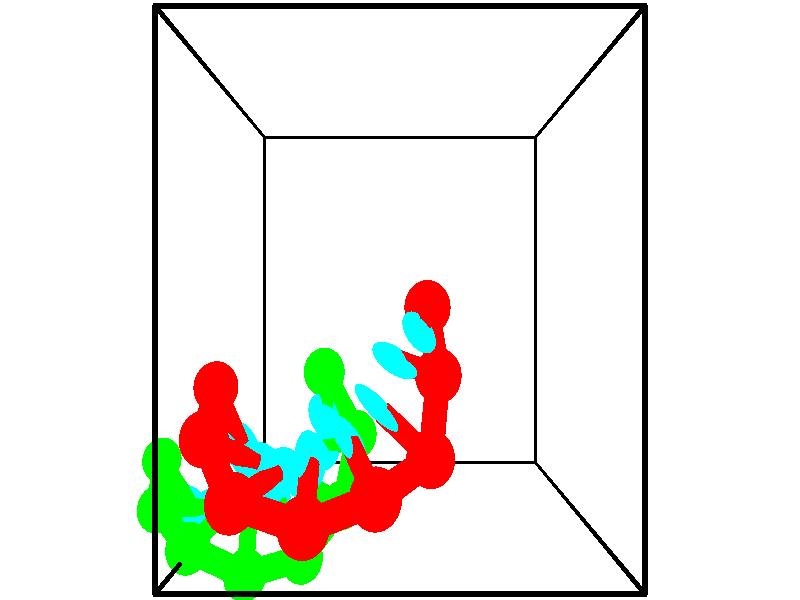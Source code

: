 // switches for output
#declare DRAW_BASES = 1; // possible values are 0, 1; only relevant for DNA ribbons
#declare DRAW_BASES_TYPE = 3; // possible values are 1, 2, 3; only relevant for DNA ribbons
#declare DRAW_FOG = 0; // set to 1 to enable fog

#include "colors.inc"

#include "transforms.inc"
background { rgb <1, 1, 1>}

#default {
   normal{
       ripples 0.25
       frequency 0.20
       turbulence 0.2
       lambda 5
   }
	finish {
		phong 0.1
		phong_size 40.
	}
}

// original window dimensions: 1024x640


// camera settings

camera {
	sky <-0, 1, 0>
	up <-0, 1, 0>
	right 1.6 * <1, 0, 0>
	location <2.5, 2.5, 11.1562>
	look_at <2.5, 2.5, 2.5>
	direction <0, 0, -8.6562>
	angle 67.0682
}


# declare cpy_camera_pos = <2.5, 2.5, 11.1562>;
# if (DRAW_FOG = 1)
fog {
	fog_type 2
	up vnormalize(cpy_camera_pos)
	color rgbt<1,1,1,0.3>
	distance 1e-5
	fog_alt 3e-3
	fog_offset 4
}
# end


// LIGHTS

# declare lum = 6;
global_settings {
	ambient_light rgb lum * <0.05, 0.05, 0.05>
	max_trace_level 15
}# declare cpy_direct_light_amount = 0.25;
light_source
{	1000 * <-1, -1, 1>,
	rgb lum * cpy_direct_light_amount
	parallel
}

light_source
{	1000 * <1, 1, -1>,
	rgb lum * cpy_direct_light_amount
	parallel
}

// strand 0

// nucleotide -1

// particle -1
sphere {
	<2.798053, 2.431770, 4.599175> 0.250000
	pigment { color rgbt <1,0,0,0> }
	no_shadow
}
cylinder {
	<2.735390, 2.322197, 4.978737>,  <2.697792, 2.256453, 5.206474>, 0.100000
	pigment { color rgbt <1,0,0,0> }
	no_shadow
}
cylinder {
	<2.735390, 2.322197, 4.978737>,  <2.798053, 2.431770, 4.599175>, 0.100000
	pigment { color rgbt <1,0,0,0> }
	no_shadow
}

// particle -1
sphere {
	<2.735390, 2.322197, 4.978737> 0.100000
	pigment { color rgbt <1,0,0,0> }
	no_shadow
}
sphere {
	0, 1
	scale<0.080000,0.200000,0.300000>
	matrix <-0.639010, -0.704465, -0.308862,
		0.753077, -0.654745, -0.064685,
		-0.156657, -0.273932, 0.948904,
		2.688392, 2.240017, 5.263408>
	pigment { color rgbt <0,1,1,0> }
	no_shadow
}
cylinder {
	<2.912208, 1.821956, 4.653528>,  <2.798053, 2.431770, 4.599175>, 0.130000
	pigment { color rgbt <1,0,0,0> }
	no_shadow
}

// nucleotide -1

// particle -1
sphere {
	<2.912208, 1.821956, 4.653528> 0.250000
	pigment { color rgbt <1,0,0,0> }
	no_shadow
}
cylinder {
	<2.650146, 1.922615, 4.938469>,  <2.492909, 1.983010, 5.109434>, 0.100000
	pigment { color rgbt <1,0,0,0> }
	no_shadow
}
cylinder {
	<2.650146, 1.922615, 4.938469>,  <2.912208, 1.821956, 4.653528>, 0.100000
	pigment { color rgbt <1,0,0,0> }
	no_shadow
}

// particle -1
sphere {
	<2.650146, 1.922615, 4.938469> 0.100000
	pigment { color rgbt <1,0,0,0> }
	no_shadow
}
sphere {
	0, 1
	scale<0.080000,0.200000,0.300000>
	matrix <-0.595195, -0.752655, -0.281520,
		0.465312, -0.608428, 0.642884,
		-0.655155, 0.251647, 0.712353,
		2.453600, 1.998109, 5.152175>
	pigment { color rgbt <0,1,1,0> }
	no_shadow
}
cylinder {
	<2.813530, 1.143008, 4.970755>,  <2.912208, 1.821956, 4.653528>, 0.130000
	pigment { color rgbt <1,0,0,0> }
	no_shadow
}

// nucleotide -1

// particle -1
sphere {
	<2.813530, 1.143008, 4.970755> 0.250000
	pigment { color rgbt <1,0,0,0> }
	no_shadow
}
cylinder {
	<2.507057, 1.397202, 5.008965>,  <2.323174, 1.549718, 5.031890>, 0.100000
	pigment { color rgbt <1,0,0,0> }
	no_shadow
}
cylinder {
	<2.507057, 1.397202, 5.008965>,  <2.813530, 1.143008, 4.970755>, 0.100000
	pigment { color rgbt <1,0,0,0> }
	no_shadow
}

// particle -1
sphere {
	<2.507057, 1.397202, 5.008965> 0.100000
	pigment { color rgbt <1,0,0,0> }
	no_shadow
}
sphere {
	0, 1
	scale<0.080000,0.200000,0.300000>
	matrix <-0.642476, -0.760678, -0.092702,
		0.013752, -0.132398, 0.991101,
		-0.766182, 0.635484, 0.095524,
		2.277203, 1.587847, 5.037621>
	pigment { color rgbt <0,1,1,0> }
	no_shadow
}
cylinder {
	<2.269203, 0.937261, 5.473125>,  <2.813530, 1.143008, 4.970755>, 0.130000
	pigment { color rgbt <1,0,0,0> }
	no_shadow
}

// nucleotide -1

// particle -1
sphere {
	<2.269203, 0.937261, 5.473125> 0.250000
	pigment { color rgbt <1,0,0,0> }
	no_shadow
}
cylinder {
	<2.100449, 1.145454, 5.176178>,  <1.999196, 1.270370, 4.998010>, 0.100000
	pigment { color rgbt <1,0,0,0> }
	no_shadow
}
cylinder {
	<2.100449, 1.145454, 5.176178>,  <2.269203, 0.937261, 5.473125>, 0.100000
	pigment { color rgbt <1,0,0,0> }
	no_shadow
}

// particle -1
sphere {
	<2.100449, 1.145454, 5.176178> 0.100000
	pigment { color rgbt <1,0,0,0> }
	no_shadow
}
sphere {
	0, 1
	scale<0.080000,0.200000,0.300000>
	matrix <-0.634159, -0.754584, -0.168657,
		-0.647961, 0.399624, 0.648419,
		-0.421887, 0.520484, -0.742366,
		1.973882, 1.301600, 4.953468>
	pigment { color rgbt <0,1,1,0> }
	no_shadow
}
cylinder {
	<1.582375, 0.698578, 5.424088>,  <2.269203, 0.937261, 5.473125>, 0.130000
	pigment { color rgbt <1,0,0,0> }
	no_shadow
}

// nucleotide -1

// particle -1
sphere {
	<1.582375, 0.698578, 5.424088> 0.250000
	pigment { color rgbt <1,0,0,0> }
	no_shadow
}
cylinder {
	<1.573212, 0.939316, 5.104774>,  <1.567714, 1.083758, 4.913186>, 0.100000
	pigment { color rgbt <1,0,0,0> }
	no_shadow
}
cylinder {
	<1.573212, 0.939316, 5.104774>,  <1.582375, 0.698578, 5.424088>, 0.100000
	pigment { color rgbt <1,0,0,0> }
	no_shadow
}

// particle -1
sphere {
	<1.573212, 0.939316, 5.104774> 0.100000
	pigment { color rgbt <1,0,0,0> }
	no_shadow
}
sphere {
	0, 1
	scale<0.080000,0.200000,0.300000>
	matrix <-0.746148, -0.541739, -0.387017,
		-0.665386, 0.586773, 0.461475,
		-0.022908, 0.601844, -0.798285,
		1.566339, 1.119869, 4.865289>
	pigment { color rgbt <0,1,1,0> }
	no_shadow
}
cylinder {
	<0.854647, 0.852179, 5.282393>,  <1.582375, 0.698578, 5.424088>, 0.130000
	pigment { color rgbt <1,0,0,0> }
	no_shadow
}

// nucleotide -1

// particle -1
sphere {
	<0.854647, 0.852179, 5.282393> 0.250000
	pigment { color rgbt <1,0,0,0> }
	no_shadow
}
cylinder {
	<1.062378, 0.921593, 4.947685>,  <1.187017, 0.963241, 4.746861>, 0.100000
	pigment { color rgbt <1,0,0,0> }
	no_shadow
}
cylinder {
	<1.062378, 0.921593, 4.947685>,  <0.854647, 0.852179, 5.282393>, 0.100000
	pigment { color rgbt <1,0,0,0> }
	no_shadow
}

// particle -1
sphere {
	<1.062378, 0.921593, 4.947685> 0.100000
	pigment { color rgbt <1,0,0,0> }
	no_shadow
}
sphere {
	0, 1
	scale<0.080000,0.200000,0.300000>
	matrix <-0.770043, -0.329585, -0.546266,
		-0.370583, 0.928041, -0.037534,
		0.519328, 0.173534, -0.836770,
		1.218176, 0.973653, 4.696654>
	pigment { color rgbt <0,1,1,0> }
	no_shadow
}
cylinder {
	<0.432474, 1.279561, 4.790247>,  <0.854647, 0.852179, 5.282393>, 0.130000
	pigment { color rgbt <1,0,0,0> }
	no_shadow
}

// nucleotide -1

// particle -1
sphere {
	<0.432474, 1.279561, 4.790247> 0.250000
	pigment { color rgbt <1,0,0,0> }
	no_shadow
}
cylinder {
	<0.727242, 1.102859, 4.585579>,  <0.904102, 0.996839, 4.462778>, 0.100000
	pigment { color rgbt <1,0,0,0> }
	no_shadow
}
cylinder {
	<0.727242, 1.102859, 4.585579>,  <0.432474, 1.279561, 4.790247>, 0.100000
	pigment { color rgbt <1,0,0,0> }
	no_shadow
}

// particle -1
sphere {
	<0.727242, 1.102859, 4.585579> 0.100000
	pigment { color rgbt <1,0,0,0> }
	no_shadow
}
sphere {
	0, 1
	scale<0.080000,0.200000,0.300000>
	matrix <-0.632211, -0.182446, -0.753009,
		0.239292, 0.878389, -0.413729,
		0.736918, -0.441753, -0.511670,
		0.948317, 0.970334, 4.432078>
	pigment { color rgbt <0,1,1,0> }
	no_shadow
}
cylinder {
	<0.362085, 1.655517, 4.137144>,  <0.432474, 1.279561, 4.790247>, 0.130000
	pigment { color rgbt <1,0,0,0> }
	no_shadow
}

// nucleotide -1

// particle -1
sphere {
	<0.362085, 1.655517, 4.137144> 0.250000
	pigment { color rgbt <1,0,0,0> }
	no_shadow
}
cylinder {
	<0.530350, 1.296303, 4.085648>,  <0.631308, 1.080774, 4.054749>, 0.100000
	pigment { color rgbt <1,0,0,0> }
	no_shadow
}
cylinder {
	<0.530350, 1.296303, 4.085648>,  <0.362085, 1.655517, 4.137144>, 0.100000
	pigment { color rgbt <1,0,0,0> }
	no_shadow
}

// particle -1
sphere {
	<0.530350, 1.296303, 4.085648> 0.100000
	pigment { color rgbt <1,0,0,0> }
	no_shadow
}
sphere {
	0, 1
	scale<0.080000,0.200000,0.300000>
	matrix <-0.691284, -0.225393, -0.686531,
		0.587512, 0.377794, -0.715613,
		0.420661, -0.898037, -0.128741,
		0.656548, 1.026892, 4.047025>
	pigment { color rgbt <0,1,1,0> }
	no_shadow
}
// strand 1

// nucleotide -1

// particle -1
sphere {
	<-0.747291, 0.680711, 2.919718> 0.250000
	pigment { color rgbt <0,1,0,0> }
	no_shadow
}
cylinder {
	<-0.503887, 0.363312, 2.916206>,  <-0.357845, 0.172872, 2.914099>, 0.100000
	pigment { color rgbt <0,1,0,0> }
	no_shadow
}
cylinder {
	<-0.503887, 0.363312, 2.916206>,  <-0.747291, 0.680711, 2.919718>, 0.100000
	pigment { color rgbt <0,1,0,0> }
	no_shadow
}

// particle -1
sphere {
	<-0.503887, 0.363312, 2.916206> 0.100000
	pigment { color rgbt <0,1,0,0> }
	no_shadow
}
sphere {
	0, 1
	scale<0.080000,0.200000,0.300000>
	matrix <0.570433, 0.429702, 0.699973,
		-0.551655, -0.430948, 0.714116,
		0.608509, -0.793499, -0.008780,
		-0.321335, 0.125262, 2.913572>
	pigment { color rgbt <0,1,1,0> }
	no_shadow
}
cylinder {
	<-0.548736, 0.306988, 3.542484>,  <-0.747291, 0.680711, 2.919718>, 0.130000
	pigment { color rgbt <0,1,0,0> }
	no_shadow
}

// nucleotide -1

// particle -1
sphere {
	<-0.548736, 0.306988, 3.542484> 0.250000
	pigment { color rgbt <0,1,0,0> }
	no_shadow
}
cylinder {
	<-0.204758, 0.261780, 3.343399>,  <0.001629, 0.234655, 3.223948>, 0.100000
	pigment { color rgbt <0,1,0,0> }
	no_shadow
}
cylinder {
	<-0.204758, 0.261780, 3.343399>,  <-0.548736, 0.306988, 3.542484>, 0.100000
	pigment { color rgbt <0,1,0,0> }
	no_shadow
}

// particle -1
sphere {
	<-0.204758, 0.261780, 3.343399> 0.100000
	pigment { color rgbt <0,1,0,0> }
	no_shadow
}
sphere {
	0, 1
	scale<0.080000,0.200000,0.300000>
	matrix <0.509760, 0.238420, 0.826620,
		0.025238, -0.964563, 0.262642,
		0.859946, -0.113022, -0.497713,
		0.053226, 0.227873, 3.194085>
	pigment { color rgbt <0,1,1,0> }
	no_shadow
}
cylinder {
	<0.008621, 0.067503, 4.062578>,  <-0.548736, 0.306988, 3.542484>, 0.130000
	pigment { color rgbt <0,1,0,0> }
	no_shadow
}

// nucleotide -1

// particle -1
sphere {
	<0.008621, 0.067503, 4.062578> 0.250000
	pigment { color rgbt <0,1,0,0> }
	no_shadow
}
cylinder {
	<0.208450, 0.217667, 3.750298>,  <0.328348, 0.307765, 3.562929>, 0.100000
	pigment { color rgbt <0,1,0,0> }
	no_shadow
}
cylinder {
	<0.208450, 0.217667, 3.750298>,  <0.008621, 0.067503, 4.062578>, 0.100000
	pigment { color rgbt <0,1,0,0> }
	no_shadow
}

// particle -1
sphere {
	<0.208450, 0.217667, 3.750298> 0.100000
	pigment { color rgbt <0,1,0,0> }
	no_shadow
}
sphere {
	0, 1
	scale<0.080000,0.200000,0.300000>
	matrix <0.711818, 0.335725, 0.616930,
		0.493703, -0.863919, -0.099504,
		0.499572, 0.375409, -0.780702,
		0.358322, 0.330289, 3.516087>
	pigment { color rgbt <0,1,1,0> }
	no_shadow
}
cylinder {
	<0.661064, -0.221081, 3.989163>,  <0.008622, 0.067503, 4.062578>, 0.130000
	pigment { color rgbt <0,1,0,0> }
	no_shadow
}

// nucleotide -1

// particle -1
sphere {
	<0.661064, -0.221081, 3.989163> 0.250000
	pigment { color rgbt <0,1,0,0> }
	no_shadow
}
cylinder {
	<0.657593, 0.147141, 3.832954>,  <0.655510, 0.368073, 3.739229>, 0.100000
	pigment { color rgbt <0,1,0,0> }
	no_shadow
}
cylinder {
	<0.657593, 0.147141, 3.832954>,  <0.661064, -0.221081, 3.989163>, 0.100000
	pigment { color rgbt <0,1,0,0> }
	no_shadow
}

// particle -1
sphere {
	<0.657593, 0.147141, 3.832954> 0.100000
	pigment { color rgbt <0,1,0,0> }
	no_shadow
}
sphere {
	0, 1
	scale<0.080000,0.200000,0.300000>
	matrix <0.708490, 0.281259, 0.647252,
		0.705668, -0.271063, -0.654644,
		-0.008678, 0.920553, -0.390521,
		0.654989, 0.423306, 3.715798>
	pigment { color rgbt <0,1,1,0> }
	no_shadow
}
cylinder {
	<1.319805, -0.088558, 3.889563>,  <0.661064, -0.221081, 3.989163>, 0.130000
	pigment { color rgbt <0,1,0,0> }
	no_shadow
}

// nucleotide -1

// particle -1
sphere {
	<1.319805, -0.088558, 3.889563> 0.250000
	pigment { color rgbt <0,1,0,0> }
	no_shadow
}
cylinder {
	<1.133907, 0.265411, 3.877411>,  <1.022369, 0.477793, 3.870120>, 0.100000
	pigment { color rgbt <0,1,0,0> }
	no_shadow
}
cylinder {
	<1.133907, 0.265411, 3.877411>,  <1.319805, -0.088558, 3.889563>, 0.100000
	pigment { color rgbt <0,1,0,0> }
	no_shadow
}

// particle -1
sphere {
	<1.133907, 0.265411, 3.877411> 0.100000
	pigment { color rgbt <0,1,0,0> }
	no_shadow
}
sphere {
	0, 1
	scale<0.080000,0.200000,0.300000>
	matrix <0.706879, 0.391464, 0.589133,
		0.533230, 0.252321, -0.807465,
		-0.464744, 0.884924, -0.030380,
		0.994484, 0.530889, 3.868297>
	pigment { color rgbt <0,1,1,0> }
	no_shadow
}
cylinder {
	<1.785172, 0.381128, 3.658849>,  <1.319805, -0.088558, 3.889563>, 0.130000
	pigment { color rgbt <0,1,0,0> }
	no_shadow
}

// nucleotide -1

// particle -1
sphere {
	<1.785172, 0.381128, 3.658849> 0.250000
	pigment { color rgbt <0,1,0,0> }
	no_shadow
}
cylinder {
	<1.518505, 0.584152, 3.877182>,  <1.358505, 0.705967, 4.008182>, 0.100000
	pigment { color rgbt <0,1,0,0> }
	no_shadow
}
cylinder {
	<1.518505, 0.584152, 3.877182>,  <1.785172, 0.381128, 3.658849>, 0.100000
	pigment { color rgbt <0,1,0,0> }
	no_shadow
}

// particle -1
sphere {
	<1.518505, 0.584152, 3.877182> 0.100000
	pigment { color rgbt <0,1,0,0> }
	no_shadow
}
sphere {
	0, 1
	scale<0.080000,0.200000,0.300000>
	matrix <0.745257, 0.442089, 0.499148,
		0.012041, 0.739553, -0.672991,
		-0.666669, 0.507562, 0.545834,
		1.318505, 0.736421, 4.040932>
	pigment { color rgbt <0,1,1,0> }
	no_shadow
}
cylinder {
	<1.956399, 1.097774, 3.593235>,  <1.785172, 0.381128, 3.658849>, 0.130000
	pigment { color rgbt <0,1,0,0> }
	no_shadow
}

// nucleotide -1

// particle -1
sphere {
	<1.956399, 1.097774, 3.593235> 0.250000
	pigment { color rgbt <0,1,0,0> }
	no_shadow
}
cylinder {
	<1.732178, 1.061386, 3.922478>,  <1.597645, 1.039553, 4.120023>, 0.100000
	pigment { color rgbt <0,1,0,0> }
	no_shadow
}
cylinder {
	<1.732178, 1.061386, 3.922478>,  <1.956399, 1.097774, 3.593235>, 0.100000
	pigment { color rgbt <0,1,0,0> }
	no_shadow
}

// particle -1
sphere {
	<1.732178, 1.061386, 3.922478> 0.100000
	pigment { color rgbt <0,1,0,0> }
	no_shadow
}
sphere {
	0, 1
	scale<0.080000,0.200000,0.300000>
	matrix <0.574713, 0.672884, 0.465760,
		-0.596226, 0.734133, -0.324905,
		-0.560553, -0.090971, 0.823107,
		1.564012, 1.034095, 4.169410>
	pigment { color rgbt <0,1,1,0> }
	no_shadow
}
cylinder {
	<1.565064, 1.757926, 3.697325>,  <1.956399, 1.097774, 3.593235>, 0.130000
	pigment { color rgbt <0,1,0,0> }
	no_shadow
}

// nucleotide -1

// particle -1
sphere {
	<1.565064, 1.757926, 3.697325> 0.250000
	pigment { color rgbt <0,1,0,0> }
	no_shadow
}
cylinder {
	<1.608192, 1.556488, 4.040199>,  <1.634070, 1.435625, 4.245924>, 0.100000
	pigment { color rgbt <0,1,0,0> }
	no_shadow
}
cylinder {
	<1.608192, 1.556488, 4.040199>,  <1.565064, 1.757926, 3.697325>, 0.100000
	pigment { color rgbt <0,1,0,0> }
	no_shadow
}

// particle -1
sphere {
	<1.608192, 1.556488, 4.040199> 0.100000
	pigment { color rgbt <0,1,0,0> }
	no_shadow
}
sphere {
	0, 1
	scale<0.080000,0.200000,0.300000>
	matrix <0.548681, 0.749151, 0.371110,
		-0.829050, 0.430307, 0.357088,
		0.107821, -0.503596, 0.857185,
		1.640539, 1.405409, 4.297355>
	pigment { color rgbt <0,1,1,0> }
	no_shadow
}
// box output
cylinder {
	<0.000000, 0.000000, 0.000000>,  <5.000000, 0.000000, 0.000000>, 0.025000
	pigment { color rgbt <0,0,0,0> }
	no_shadow
}
cylinder {
	<0.000000, 0.000000, 0.000000>,  <0.000000, 5.000000, 0.000000>, 0.025000
	pigment { color rgbt <0,0,0,0> }
	no_shadow
}
cylinder {
	<0.000000, 0.000000, 0.000000>,  <0.000000, 0.000000, 5.000000>, 0.025000
	pigment { color rgbt <0,0,0,0> }
	no_shadow
}
cylinder {
	<5.000000, 5.000000, 5.000000>,  <0.000000, 5.000000, 5.000000>, 0.025000
	pigment { color rgbt <0,0,0,0> }
	no_shadow
}
cylinder {
	<5.000000, 5.000000, 5.000000>,  <5.000000, 0.000000, 5.000000>, 0.025000
	pigment { color rgbt <0,0,0,0> }
	no_shadow
}
cylinder {
	<5.000000, 5.000000, 5.000000>,  <5.000000, 5.000000, 0.000000>, 0.025000
	pigment { color rgbt <0,0,0,0> }
	no_shadow
}
cylinder {
	<0.000000, 0.000000, 5.000000>,  <0.000000, 5.000000, 5.000000>, 0.025000
	pigment { color rgbt <0,0,0,0> }
	no_shadow
}
cylinder {
	<0.000000, 0.000000, 5.000000>,  <5.000000, 0.000000, 5.000000>, 0.025000
	pigment { color rgbt <0,0,0,0> }
	no_shadow
}
cylinder {
	<5.000000, 5.000000, 0.000000>,  <0.000000, 5.000000, 0.000000>, 0.025000
	pigment { color rgbt <0,0,0,0> }
	no_shadow
}
cylinder {
	<5.000000, 5.000000, 0.000000>,  <5.000000, 0.000000, 0.000000>, 0.025000
	pigment { color rgbt <0,0,0,0> }
	no_shadow
}
cylinder {
	<5.000000, 0.000000, 5.000000>,  <5.000000, 0.000000, 0.000000>, 0.025000
	pigment { color rgbt <0,0,0,0> }
	no_shadow
}
cylinder {
	<0.000000, 5.000000, 0.000000>,  <0.000000, 5.000000, 5.000000>, 0.025000
	pigment { color rgbt <0,0,0,0> }
	no_shadow
}
// end of box output
